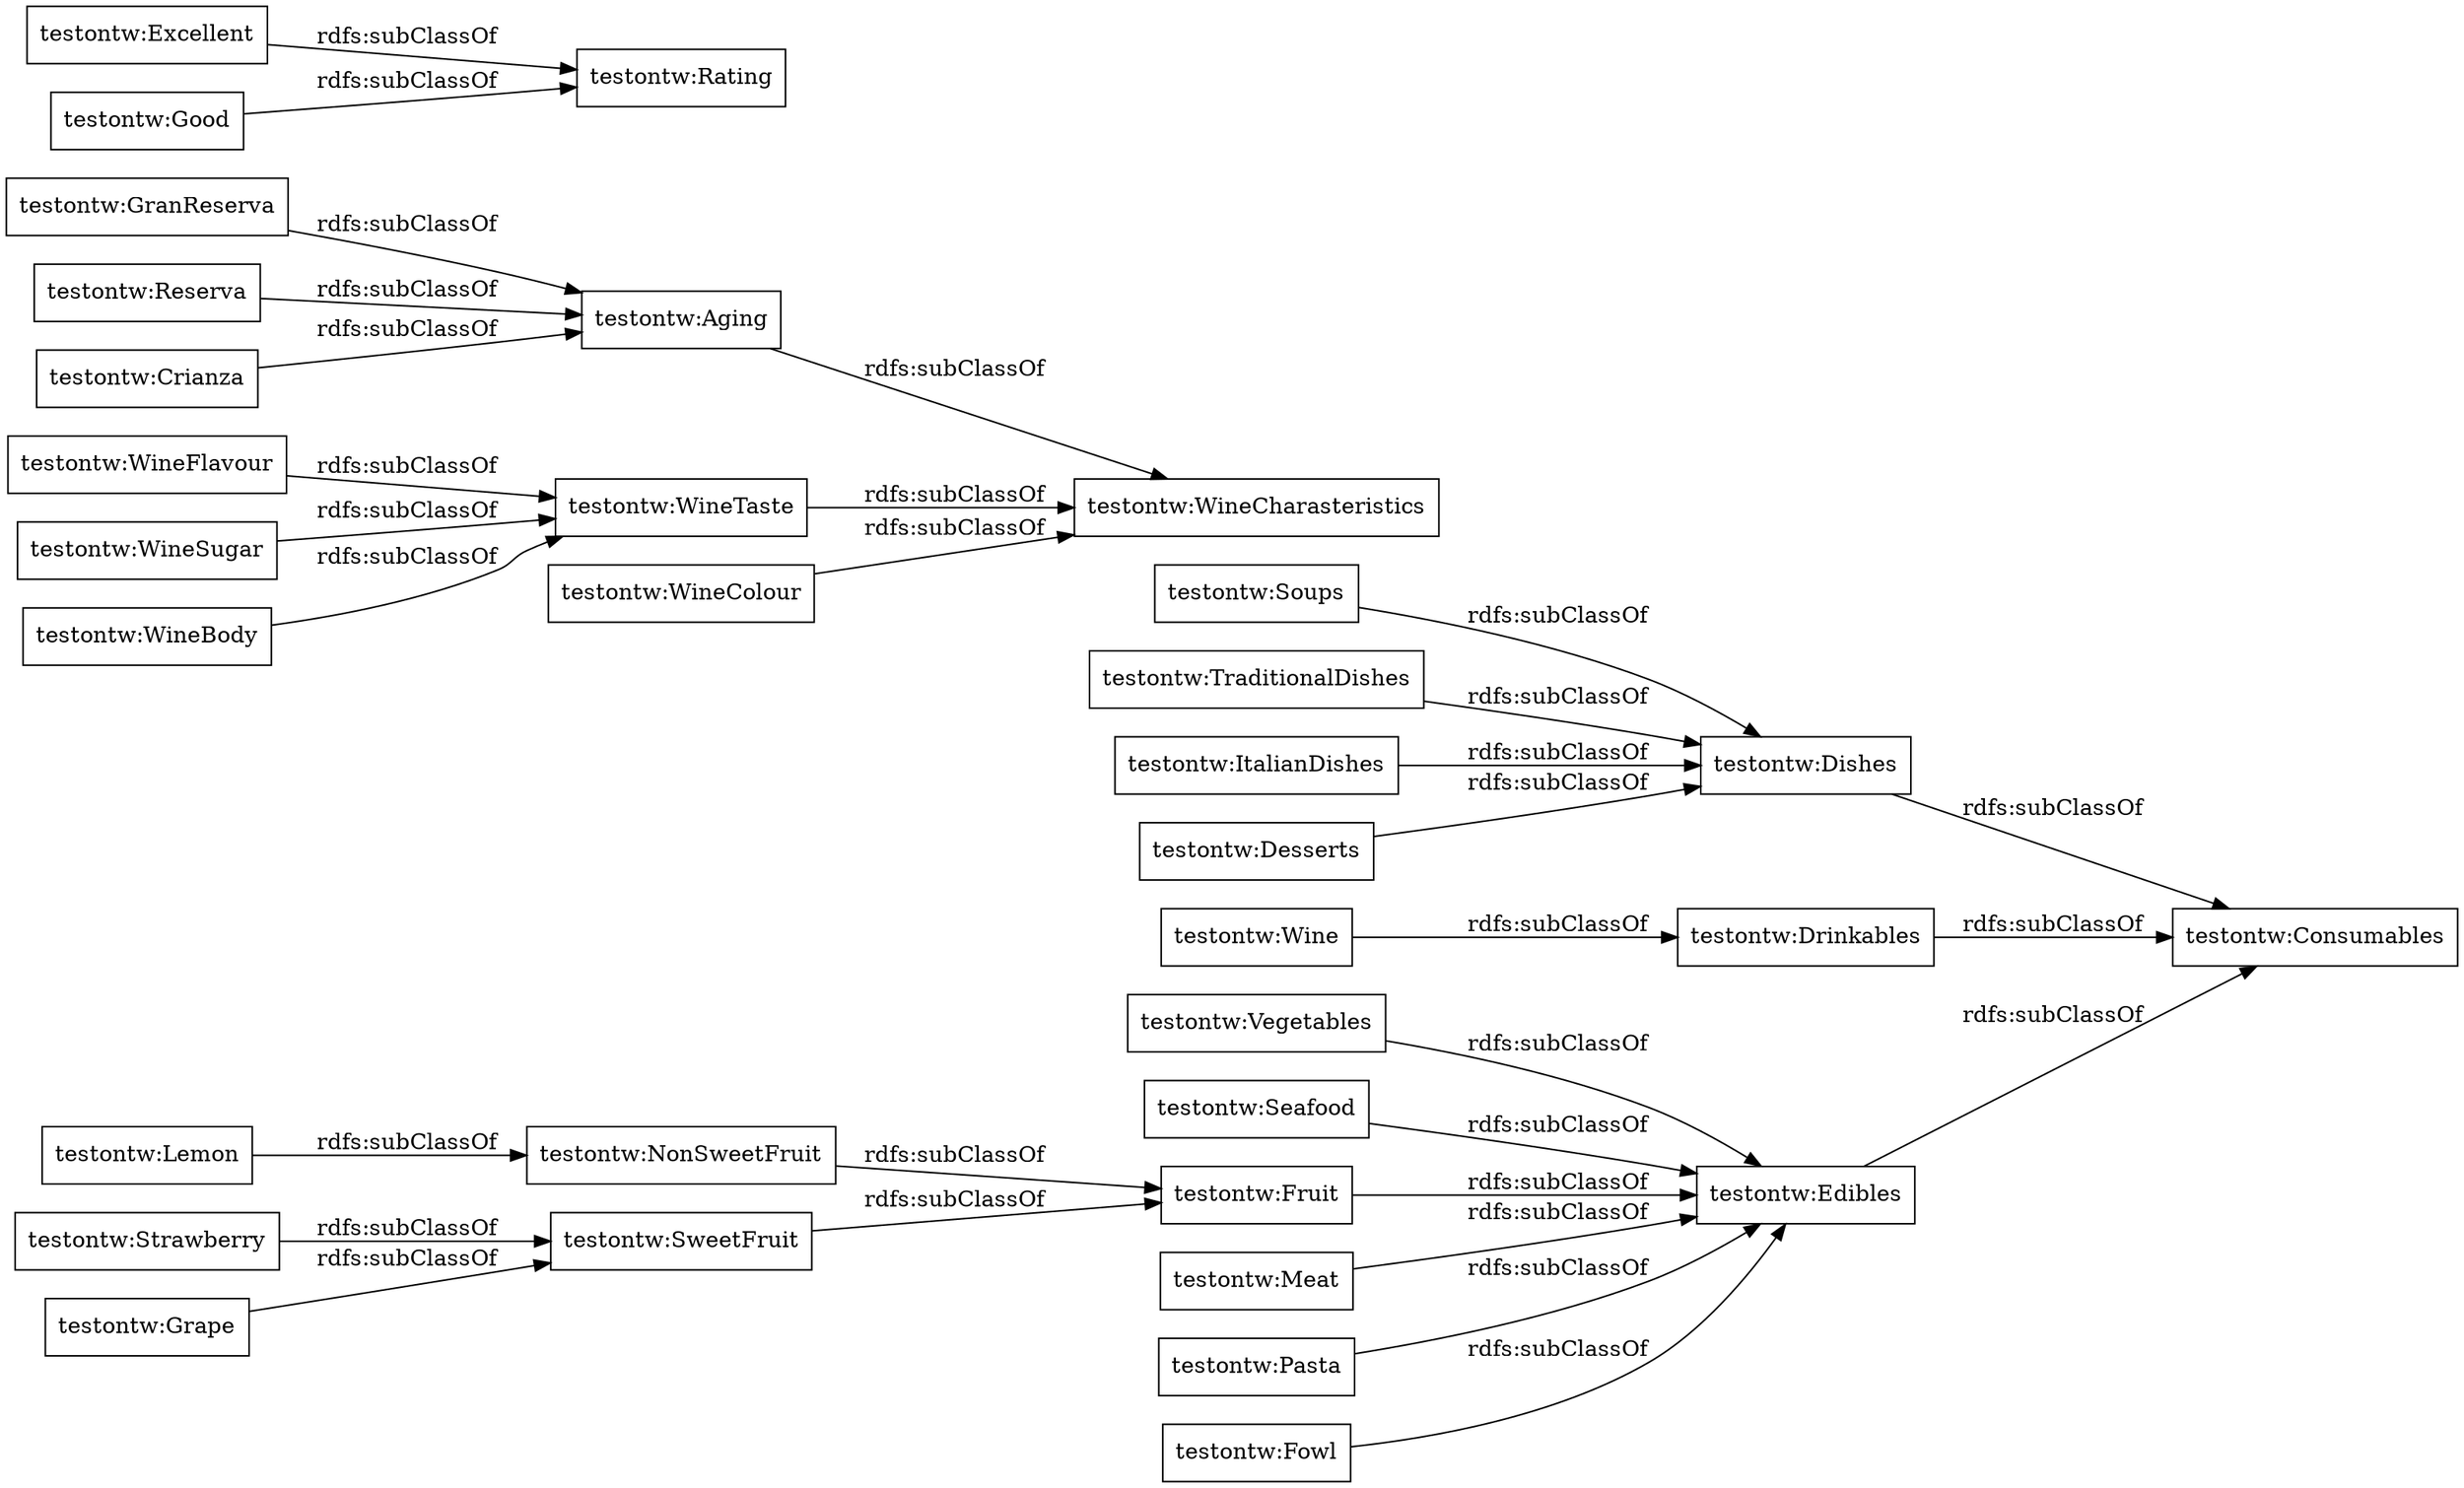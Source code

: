 digraph ar2dtool_diagram { 
rankdir=LR;
size="1000"
node [shape = rectangle, color="black"]; "testontw:Vegetables" "testontw:NonSweetFruit" "testontw:WineFlavour" "testontw:GranReserva" "testontw:Aging" "testontw:Desserts" "testontw:WineColour" "testontw:Soups" "testontw:Seafood" "testontw:WineTaste" "testontw:Fruit" "testontw:Excellent" "testontw:Edibles" "testontw:SweetFruit" "testontw:Meat" "testontw:Good" "testontw:Wine" "testontw:Consumables" "testontw:Pasta" "testontw:Lemon" "testontw:TraditionalDishes" "testontw:Grape" "testontw:Rating" "testontw:Reserva" "testontw:Dishes" "testontw:WineBody" "testontw:WineSugar" "testontw:Strawberry" "testontw:Drinkables" "testontw:WineCharasteristics" "testontw:Crianza" "testontw:ItalianDishes" "testontw:Fowl" ; /*classes style*/
	"testontw:Soups" -> "testontw:Dishes" [ label = "rdfs:subClassOf" ];
	"testontw:Seafood" -> "testontw:Edibles" [ label = "rdfs:subClassOf" ];
	"testontw:Reserva" -> "testontw:Aging" [ label = "rdfs:subClassOf" ];
	"testontw:Crianza" -> "testontw:Aging" [ label = "rdfs:subClassOf" ];
	"testontw:Fruit" -> "testontw:Edibles" [ label = "rdfs:subClassOf" ];
	"testontw:WineFlavour" -> "testontw:WineTaste" [ label = "rdfs:subClassOf" ];
	"testontw:Dishes" -> "testontw:Consumables" [ label = "rdfs:subClassOf" ];
	"testontw:ItalianDishes" -> "testontw:Dishes" [ label = "rdfs:subClassOf" ];
	"testontw:Desserts" -> "testontw:Dishes" [ label = "rdfs:subClassOf" ];
	"testontw:WineBody" -> "testontw:WineTaste" [ label = "rdfs:subClassOf" ];
	"testontw:Grape" -> "testontw:SweetFruit" [ label = "rdfs:subClassOf" ];
	"testontw:Excellent" -> "testontw:Rating" [ label = "rdfs:subClassOf" ];
	"testontw:Drinkables" -> "testontw:Consumables" [ label = "rdfs:subClassOf" ];
	"testontw:Edibles" -> "testontw:Consumables" [ label = "rdfs:subClassOf" ];
	"testontw:Good" -> "testontw:Rating" [ label = "rdfs:subClassOf" ];
	"testontw:Vegetables" -> "testontw:Edibles" [ label = "rdfs:subClassOf" ];
	"testontw:Strawberry" -> "testontw:SweetFruit" [ label = "rdfs:subClassOf" ];
	"testontw:WineTaste" -> "testontw:WineCharasteristics" [ label = "rdfs:subClassOf" ];
	"testontw:Fowl" -> "testontw:Edibles" [ label = "rdfs:subClassOf" ];
	"testontw:SweetFruit" -> "testontw:Fruit" [ label = "rdfs:subClassOf" ];
	"testontw:TraditionalDishes" -> "testontw:Dishes" [ label = "rdfs:subClassOf" ];
	"testontw:Meat" -> "testontw:Edibles" [ label = "rdfs:subClassOf" ];
	"testontw:WineColour" -> "testontw:WineCharasteristics" [ label = "rdfs:subClassOf" ];
	"testontw:Pasta" -> "testontw:Edibles" [ label = "rdfs:subClassOf" ];
	"testontw:Lemon" -> "testontw:NonSweetFruit" [ label = "rdfs:subClassOf" ];
	"testontw:Wine" -> "testontw:Drinkables" [ label = "rdfs:subClassOf" ];
	"testontw:WineSugar" -> "testontw:WineTaste" [ label = "rdfs:subClassOf" ];
	"testontw:NonSweetFruit" -> "testontw:Fruit" [ label = "rdfs:subClassOf" ];
	"testontw:Aging" -> "testontw:WineCharasteristics" [ label = "rdfs:subClassOf" ];
	"testontw:GranReserva" -> "testontw:Aging" [ label = "rdfs:subClassOf" ];

}
